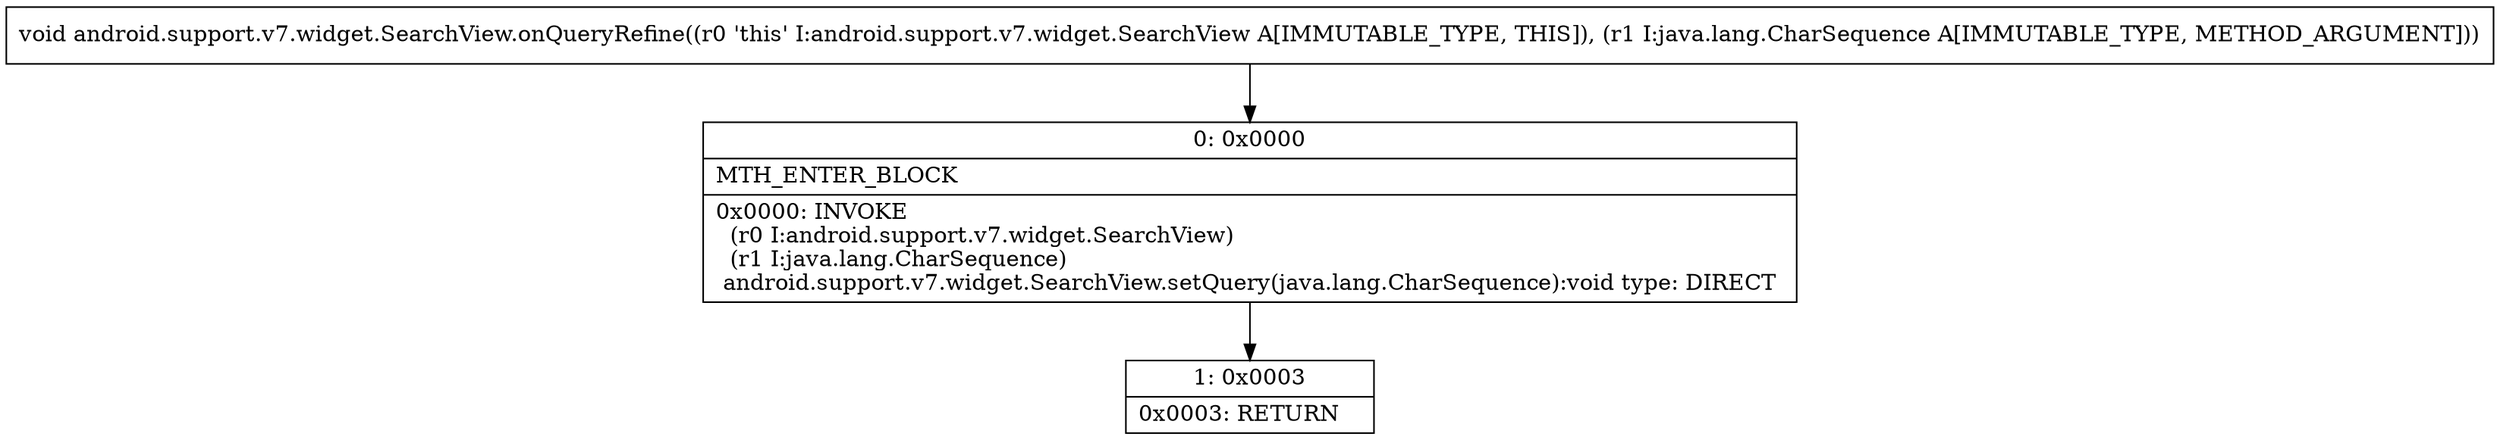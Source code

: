 digraph "CFG forandroid.support.v7.widget.SearchView.onQueryRefine(Ljava\/lang\/CharSequence;)V" {
Node_0 [shape=record,label="{0\:\ 0x0000|MTH_ENTER_BLOCK\l|0x0000: INVOKE  \l  (r0 I:android.support.v7.widget.SearchView)\l  (r1 I:java.lang.CharSequence)\l android.support.v7.widget.SearchView.setQuery(java.lang.CharSequence):void type: DIRECT \l}"];
Node_1 [shape=record,label="{1\:\ 0x0003|0x0003: RETURN   \l}"];
MethodNode[shape=record,label="{void android.support.v7.widget.SearchView.onQueryRefine((r0 'this' I:android.support.v7.widget.SearchView A[IMMUTABLE_TYPE, THIS]), (r1 I:java.lang.CharSequence A[IMMUTABLE_TYPE, METHOD_ARGUMENT])) }"];
MethodNode -> Node_0;
Node_0 -> Node_1;
}

